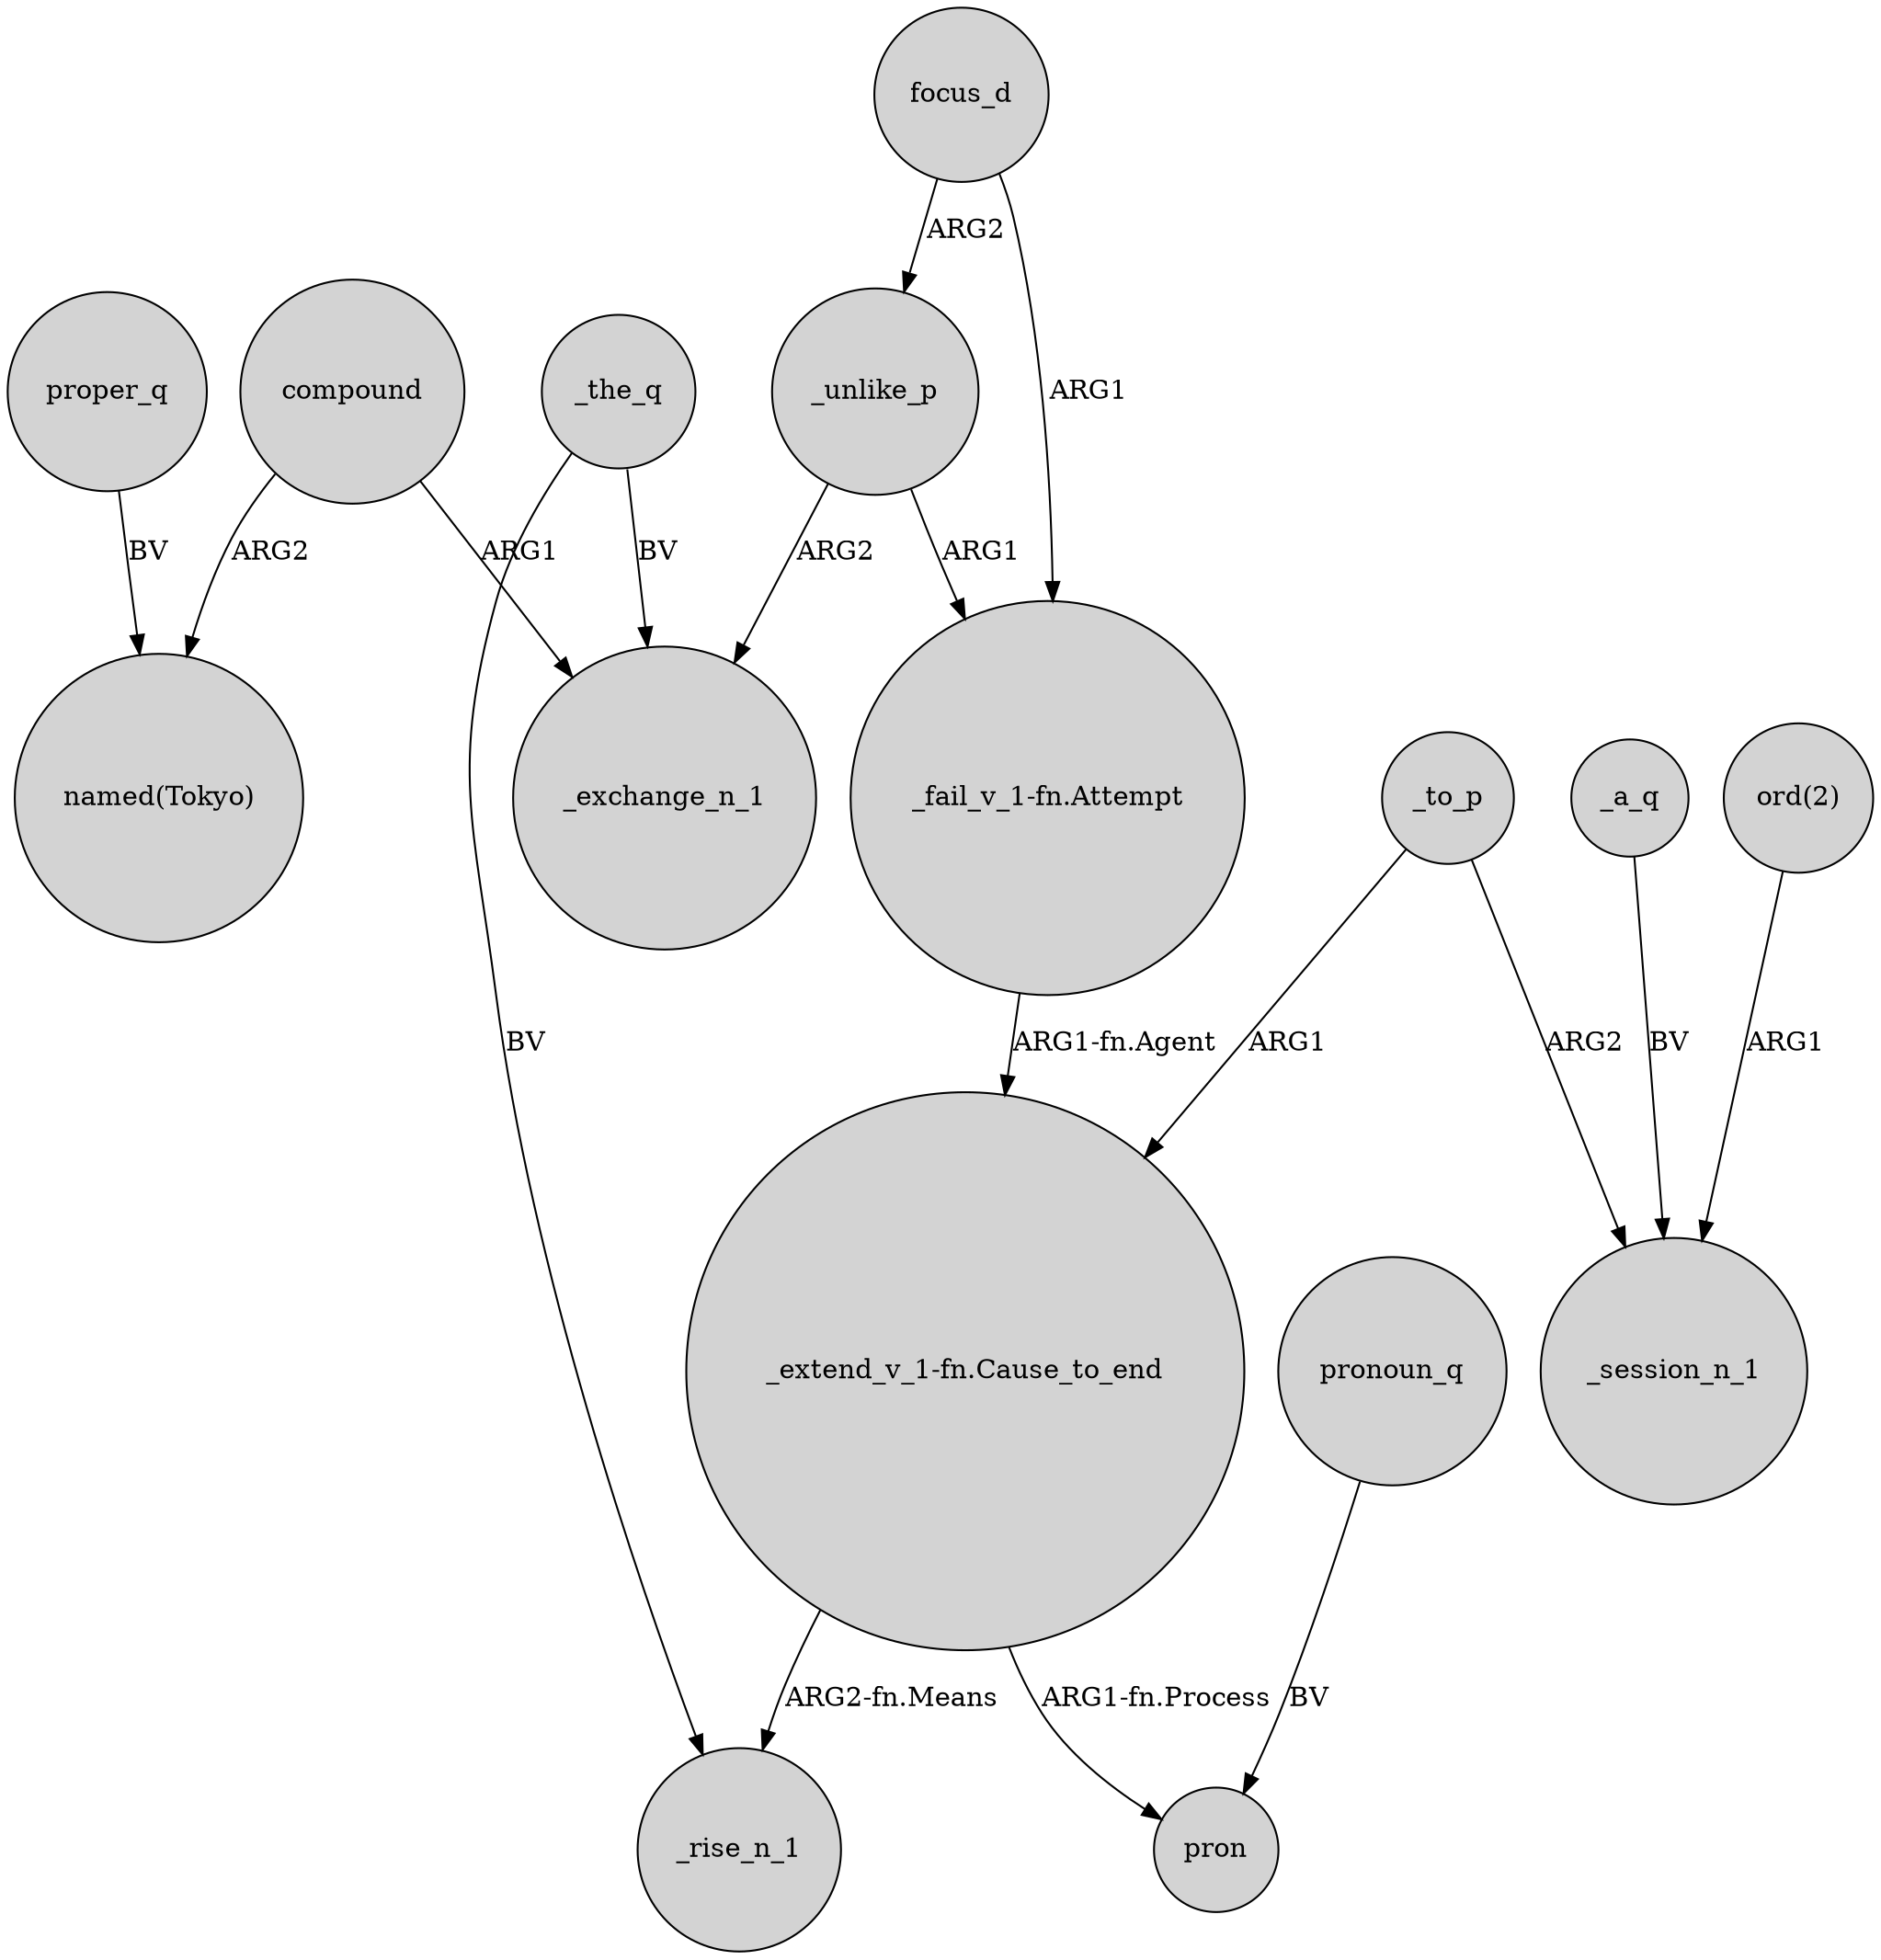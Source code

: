 digraph {
	node [shape=circle style=filled]
	proper_q -> "named(Tokyo)" [label=BV]
	_to_p -> "_extend_v_1-fn.Cause_to_end" [label=ARG1]
	_a_q -> _session_n_1 [label=BV]
	"_extend_v_1-fn.Cause_to_end" -> _rise_n_1 [label="ARG2-fn.Means"]
	"_fail_v_1-fn.Attempt" -> "_extend_v_1-fn.Cause_to_end" [label="ARG1-fn.Agent"]
	_to_p -> _session_n_1 [label=ARG2]
	compound -> "named(Tokyo)" [label=ARG2]
	focus_d -> _unlike_p [label=ARG2]
	_the_q -> _rise_n_1 [label=BV]
	focus_d -> "_fail_v_1-fn.Attempt" [label=ARG1]
	_the_q -> _exchange_n_1 [label=BV]
	"_extend_v_1-fn.Cause_to_end" -> pron [label="ARG1-fn.Process"]
	_unlike_p -> _exchange_n_1 [label=ARG2]
	compound -> _exchange_n_1 [label=ARG1]
	"ord(2)" -> _session_n_1 [label=ARG1]
	_unlike_p -> "_fail_v_1-fn.Attempt" [label=ARG1]
	pronoun_q -> pron [label=BV]
}

